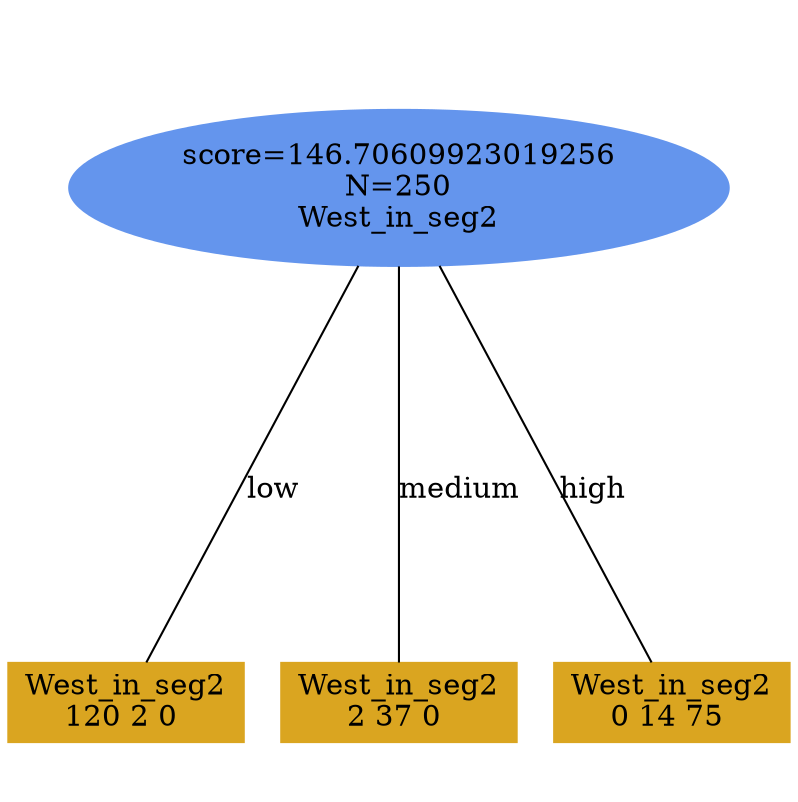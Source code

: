 digraph "DD" {
size = "7.5,10"
ratio=1.0;
center = true;
edge [dir = none];
{ rank = same; node [shape=ellipse, style=filled, color=cornflowerblue];"6070" [label="score=146.70609923019256\nN=250\nWest_in_seg2"];}
{ rank = same; node [shape=box, style=filled, color=goldenrod];"6071" [label="West_in_seg2\n120 2 0 "];}
{ rank = same; node [shape=box, style=filled, color=goldenrod];"6072" [label="West_in_seg2\n2 37 0 "];}
{ rank = same; node [shape=box, style=filled, color=goldenrod];"6073" [label="West_in_seg2\n0 14 75 "];}
"6070" -> "6071" [label = "low"];
"6070" -> "6072" [label = "medium"];
"6070" -> "6073" [label = "high"];

}